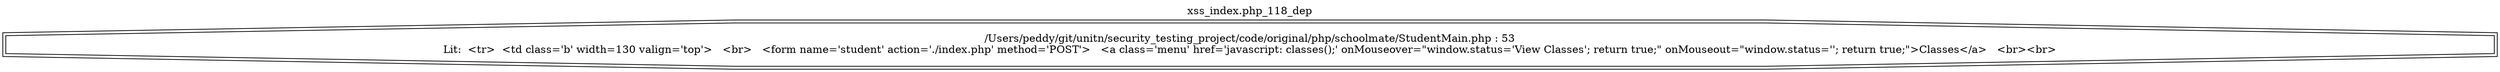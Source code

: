 digraph cfg {
  label="xss_index.php_118_dep";
  labelloc=t;
  n1 [shape=doubleoctagon, label="/Users/peddy/git/unitn/security_testing_project/code/original/php/schoolmate/StudentMain.php : 53\nLit:  <tr>  <td class='b' width=130 valign='top'>   <br>   <form name='student' action='./index.php' method='POST'>   <a class='menu' href='javascript: classes();' onMouseover=\"window.status='View Classes'; return true;\" onMouseout=\"window.status=''; return true;\">Classes</a>   <br><br>\n"];
}
